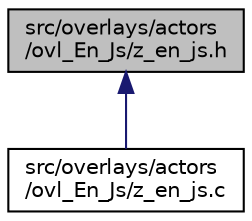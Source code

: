 digraph "src/overlays/actors/ovl_En_Js/z_en_js.h"
{
 // LATEX_PDF_SIZE
  edge [fontname="Helvetica",fontsize="10",labelfontname="Helvetica",labelfontsize="10"];
  node [fontname="Helvetica",fontsize="10",shape=record];
  Node1 [label="src/overlays/actors\l/ovl_En_Js/z_en_js.h",height=0.2,width=0.4,color="black", fillcolor="grey75", style="filled", fontcolor="black",tooltip=" "];
  Node1 -> Node2 [dir="back",color="midnightblue",fontsize="10",style="solid",fontname="Helvetica"];
  Node2 [label="src/overlays/actors\l/ovl_En_Js/z_en_js.c",height=0.2,width=0.4,color="black", fillcolor="white", style="filled",URL="$dd/d33/z__en__js_8c.html",tooltip=" "];
}
